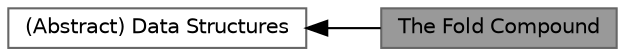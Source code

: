 digraph "The Fold Compound"
{
 // INTERACTIVE_SVG=YES
 // LATEX_PDF_SIZE
  bgcolor="transparent";
  edge [fontname=Helvetica,fontsize=10,labelfontname=Helvetica,labelfontsize=10];
  node [fontname=Helvetica,fontsize=10,shape=box,height=0.2,width=0.4];
  rankdir=LR;
  Node2 [label="(Abstract) Data Structures",height=0.2,width=0.4,color="grey40", fillcolor="white", style="filled",URL="$group__data__structures.html",tooltip="All datastructures and typedefs shared among the ViennaRNA Package can be found here."];
  Node1 [label="The Fold Compound",height=0.2,width=0.4,color="gray40", fillcolor="grey60", style="filled", fontcolor="black",tooltip="This module provides interfaces that deal with the most basic data structure used in structure predic..."];
  Node2->Node1 [shape=plaintext, dir="back", style="solid"];
}

